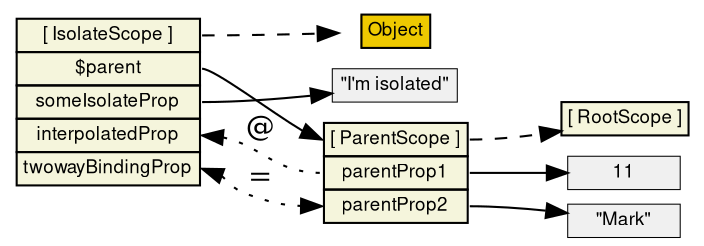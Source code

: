 digraph d {
	rankdir=LR
	nodesep=0.1
	node [fontname="Helvetica,Sans", fontsize=9, penwidth=0.5, margin="0.05, 0.04", height="0.2" ]

  /* scopes */
  node [shape=plaintext];
  root [label=<<table bgcolor="beige" border="0" cellborder="1" cellpadding="2" cellspacing="0">
  <tr><td port="proto">[ RootScope ]</td></tr></table>>]
  parent [label=<<table bgcolor="beige" border="0" cellborder="1" cellpadding="2" cellspacing="0">
  <tr><td port="proto">[ ParentScope ]</td></tr>
  <tr><td port="parentProp1">parentProp1</td></tr>
  <tr><td port="parentProp2">parentProp2</td></tr>
  </table>>]
  isolateScope [label=<<table bgcolor="beige" border="0" cellborder="1" cellpadding="2" cellspacing="0">
  <tr><td port="proto">[ IsolateScope ]</td></tr>
  <tr><td port="parent">$parent</td></tr>
  <tr><td port="someIsolateProp">someIsolateProp</td></tr>
  <tr><td port="interpolatedProp">interpolatedProp</td></tr>
  <tr><td port="twowayBindingProp">twowayBindingProp</td></tr>
  </table>>]
  Object [label=<<table bgcolor="gold2" border="0" cellborder="1" cellpadding="2" cellspacing="0">
  <tr><td port="proto">Object</td></tr>
  </table>>]

  /* literals */
  node [fillcolor=gray94, shape=box, style=filled]
  11 [label="11"]
  Mark [label="\"Mark\""]
  isolateValue [label="\"I'm isolated\""]

  /* references */
  parent:proto -> root:proto [style = dashed]
  parent:parentProp1 -> 11
  parent:parentProp2 -> Mark
  isolateScope:proto -> Object [style = dashed]
  isolateScope:parent -> parent:proto
  isolateScope:interpolatedProp -> parent:parentProp1 [label=<@>, style=dotted, dir=back]
  isolateScope:twowayBindingProp -> parent:parentProp2[label=<=>, style=dotted, dir=both]
  isolateScope:someIsolateProp -> isolateValue
}
